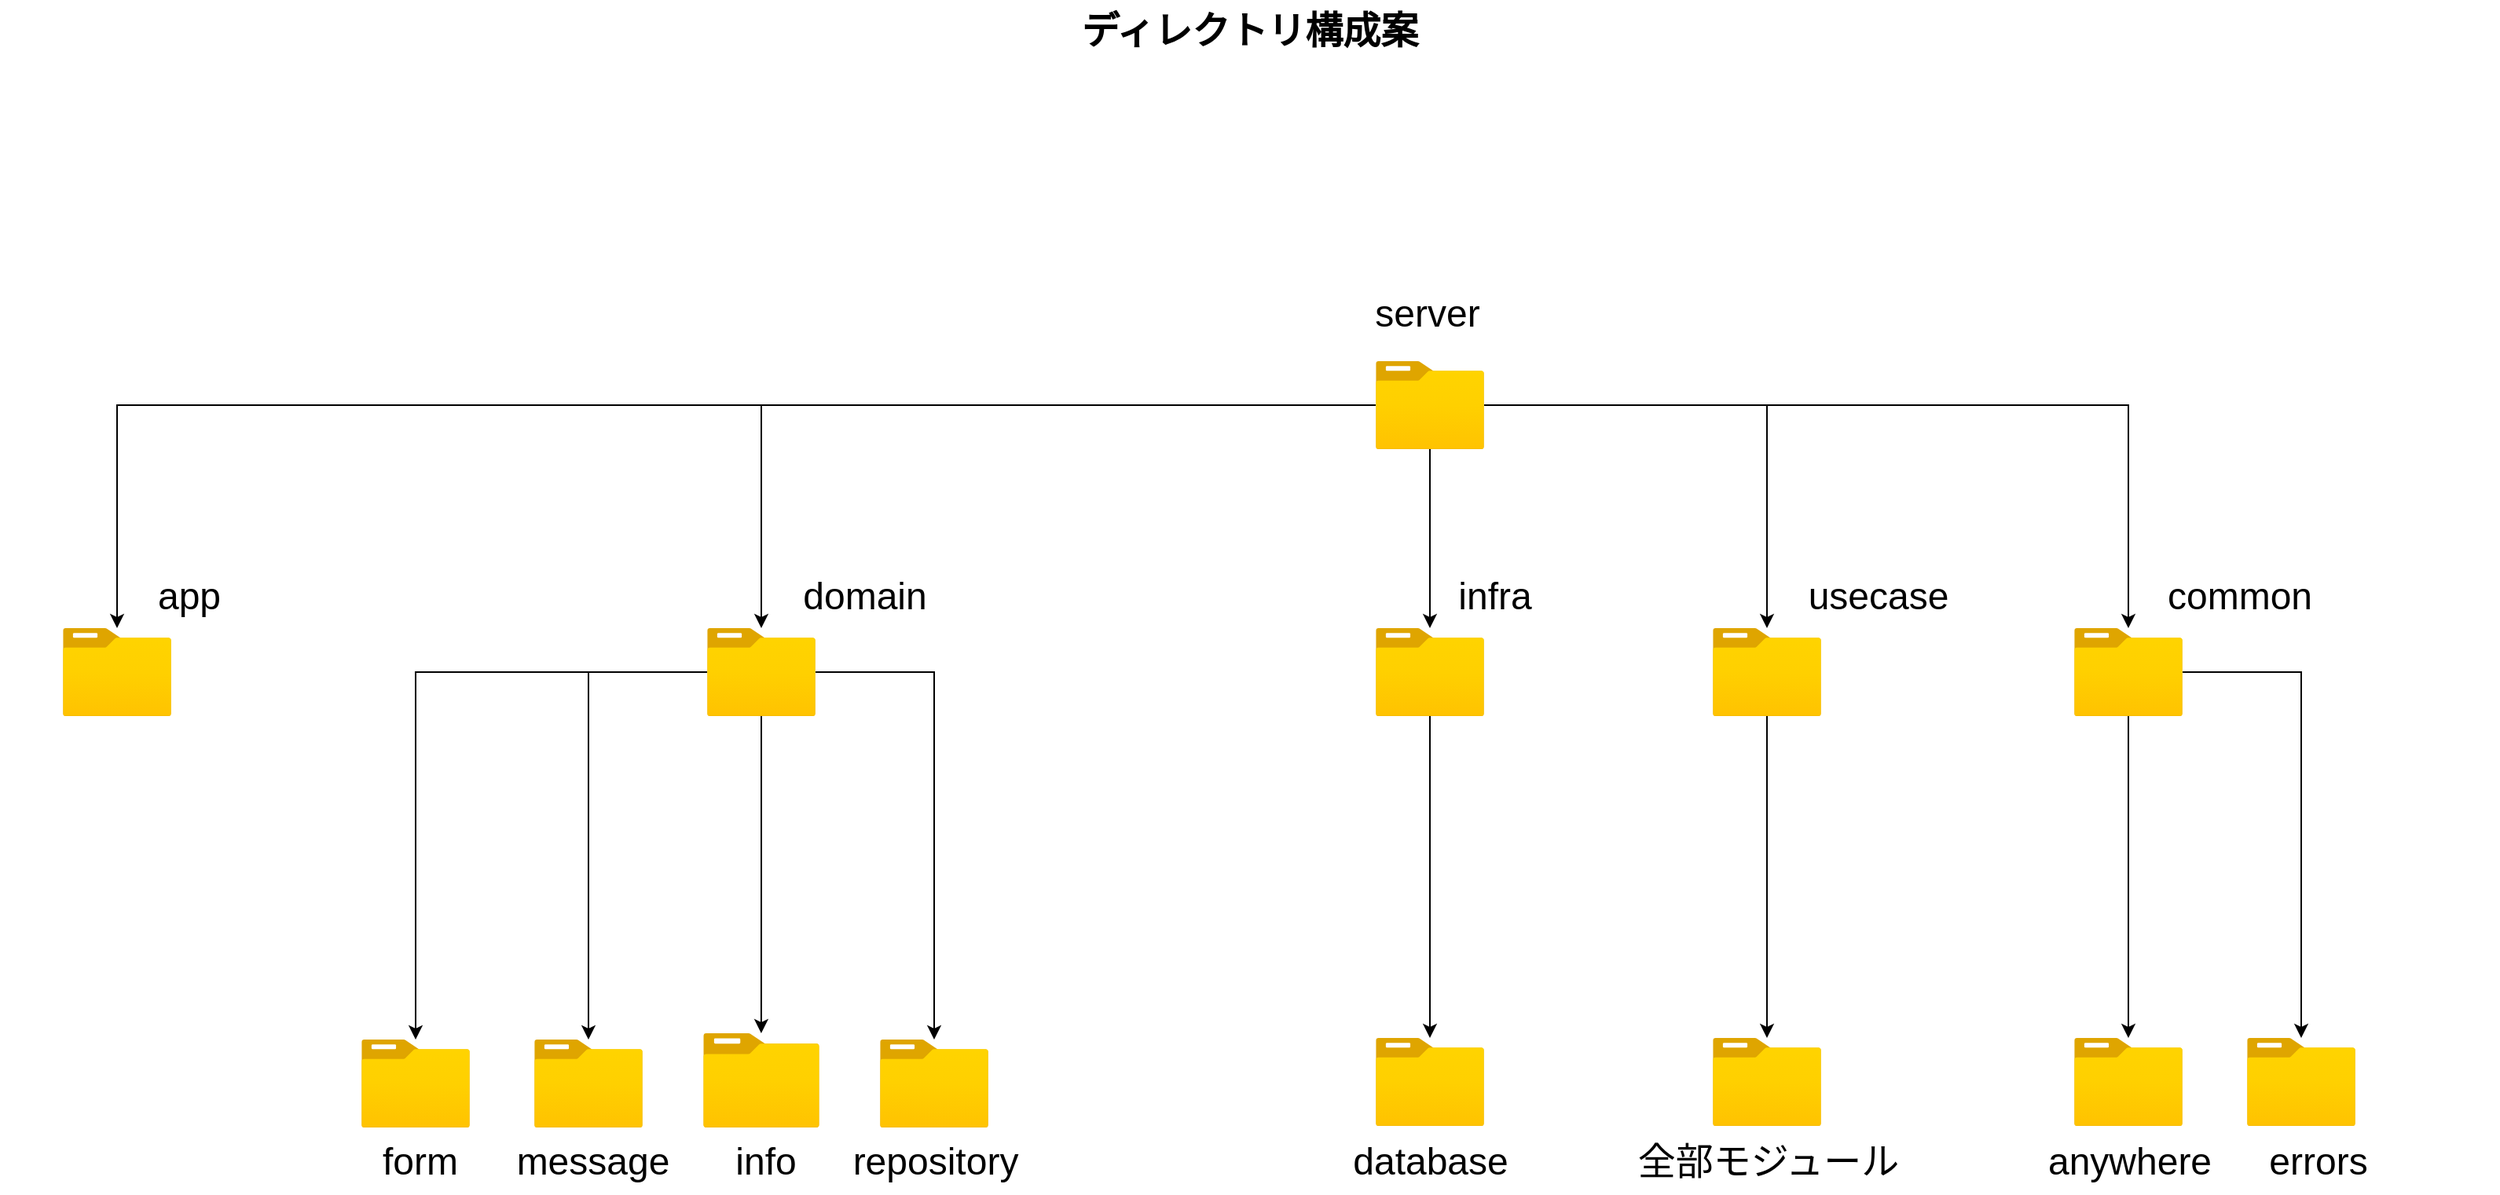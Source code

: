 <mxfile version="20.5.3" type="github">
  <diagram name="Page-1" id="74b105a0-9070-1c63-61bc-23e55f88626e">
    <mxGraphModel dx="2370" dy="1365" grid="1" gridSize="10" guides="1" tooltips="1" connect="1" arrows="1" fold="1" page="1" pageScale="1.5" pageWidth="1169" pageHeight="826" background="none" math="0" shadow="0">
      <root>
        <mxCell id="0" style=";html=1;" />
        <mxCell id="1" style=";html=1;" parent="0" />
        <mxCell id="10b056a9c633e61c-30" value="ディレクトリ構成案" style="text;strokeColor=none;fillColor=none;html=1;fontSize=24;fontStyle=1;verticalAlign=middle;align=center;" parent="1" vertex="1">
          <mxGeometry x="80" y="40" width="1590" height="40" as="geometry" />
        </mxCell>
        <mxCell id="Y8ofXW4XnCx3dUe6ZQK3-6" value="" style="edgeStyle=orthogonalEdgeStyle;rounded=0;orthogonalLoop=1;jettySize=auto;html=1;" edge="1" parent="1" source="Y8ofXW4XnCx3dUe6ZQK3-2" target="Y8ofXW4XnCx3dUe6ZQK3-5">
          <mxGeometry relative="1" as="geometry" />
        </mxCell>
        <mxCell id="Y8ofXW4XnCx3dUe6ZQK3-9" value="" style="edgeStyle=orthogonalEdgeStyle;rounded=0;orthogonalLoop=1;jettySize=auto;html=1;" edge="1" parent="1" source="Y8ofXW4XnCx3dUe6ZQK3-2" target="Y8ofXW4XnCx3dUe6ZQK3-8">
          <mxGeometry relative="1" as="geometry" />
        </mxCell>
        <mxCell id="Y8ofXW4XnCx3dUe6ZQK3-11" value="" style="edgeStyle=orthogonalEdgeStyle;rounded=0;orthogonalLoop=1;jettySize=auto;html=1;" edge="1" parent="1" source="Y8ofXW4XnCx3dUe6ZQK3-2" target="Y8ofXW4XnCx3dUe6ZQK3-10">
          <mxGeometry relative="1" as="geometry" />
        </mxCell>
        <mxCell id="Y8ofXW4XnCx3dUe6ZQK3-44" value="" style="edgeStyle=orthogonalEdgeStyle;rounded=0;orthogonalLoop=1;jettySize=auto;html=1;fontSize=24;" edge="1" parent="1" source="Y8ofXW4XnCx3dUe6ZQK3-2" target="Y8ofXW4XnCx3dUe6ZQK3-43">
          <mxGeometry relative="1" as="geometry" />
        </mxCell>
        <mxCell id="Y8ofXW4XnCx3dUe6ZQK3-47" value="" style="edgeStyle=orthogonalEdgeStyle;rounded=0;orthogonalLoop=1;jettySize=auto;html=1;fontSize=24;" edge="1" parent="1" source="Y8ofXW4XnCx3dUe6ZQK3-2" target="Y8ofXW4XnCx3dUe6ZQK3-46">
          <mxGeometry relative="1" as="geometry" />
        </mxCell>
        <mxCell id="Y8ofXW4XnCx3dUe6ZQK3-2" value="" style="aspect=fixed;html=1;points=[];align=center;image;fontSize=12;image=img/lib/azure2/general/Folder_Blank.svg;" vertex="1" parent="1">
          <mxGeometry x="955.5" y="270" width="69" height="56.0" as="geometry" />
        </mxCell>
        <mxCell id="Y8ofXW4XnCx3dUe6ZQK3-17" value="" style="edgeStyle=orthogonalEdgeStyle;rounded=0;orthogonalLoop=1;jettySize=auto;html=1;fontSize=24;" edge="1" parent="1" source="Y8ofXW4XnCx3dUe6ZQK3-5" target="Y8ofXW4XnCx3dUe6ZQK3-16">
          <mxGeometry relative="1" as="geometry" />
        </mxCell>
        <mxCell id="Y8ofXW4XnCx3dUe6ZQK3-19" value="" style="edgeStyle=orthogonalEdgeStyle;rounded=0;orthogonalLoop=1;jettySize=auto;html=1;fontSize=24;" edge="1" parent="1" source="Y8ofXW4XnCx3dUe6ZQK3-5" target="Y8ofXW4XnCx3dUe6ZQK3-18">
          <mxGeometry relative="1" as="geometry" />
        </mxCell>
        <mxCell id="Y8ofXW4XnCx3dUe6ZQK3-26" value="" style="edgeStyle=orthogonalEdgeStyle;rounded=0;orthogonalLoop=1;jettySize=auto;html=1;fontSize=24;" edge="1" parent="1" source="Y8ofXW4XnCx3dUe6ZQK3-5" target="Y8ofXW4XnCx3dUe6ZQK3-25">
          <mxGeometry relative="1" as="geometry" />
        </mxCell>
        <mxCell id="Y8ofXW4XnCx3dUe6ZQK3-28" value="" style="edgeStyle=orthogonalEdgeStyle;rounded=0;orthogonalLoop=1;jettySize=auto;html=1;fontSize=24;" edge="1" parent="1" source="Y8ofXW4XnCx3dUe6ZQK3-5" target="Y8ofXW4XnCx3dUe6ZQK3-27">
          <mxGeometry relative="1" as="geometry" />
        </mxCell>
        <mxCell id="Y8ofXW4XnCx3dUe6ZQK3-5" value="" style="aspect=fixed;html=1;points=[];align=center;image;fontSize=12;image=img/lib/azure2/general/Folder_Blank.svg;" vertex="1" parent="1">
          <mxGeometry x="530" y="440" width="69" height="56.0" as="geometry" />
        </mxCell>
        <mxCell id="Y8ofXW4XnCx3dUe6ZQK3-32" value="" style="edgeStyle=orthogonalEdgeStyle;rounded=0;orthogonalLoop=1;jettySize=auto;html=1;fontSize=24;" edge="1" parent="1" source="Y8ofXW4XnCx3dUe6ZQK3-8" target="Y8ofXW4XnCx3dUe6ZQK3-31">
          <mxGeometry relative="1" as="geometry" />
        </mxCell>
        <mxCell id="Y8ofXW4XnCx3dUe6ZQK3-8" value="" style="aspect=fixed;html=1;points=[];align=center;image;fontSize=12;image=img/lib/azure2/general/Folder_Blank.svg;" vertex="1" parent="1">
          <mxGeometry x="955.5" y="440" width="69" height="56.0" as="geometry" />
        </mxCell>
        <mxCell id="Y8ofXW4XnCx3dUe6ZQK3-38" value="" style="edgeStyle=orthogonalEdgeStyle;rounded=0;orthogonalLoop=1;jettySize=auto;html=1;fontSize=24;" edge="1" parent="1" source="Y8ofXW4XnCx3dUe6ZQK3-10" target="Y8ofXW4XnCx3dUe6ZQK3-37">
          <mxGeometry relative="1" as="geometry" />
        </mxCell>
        <mxCell id="Y8ofXW4XnCx3dUe6ZQK3-10" value="" style="aspect=fixed;html=1;points=[];align=center;image;fontSize=12;image=img/lib/azure2/general/Folder_Blank.svg;" vertex="1" parent="1">
          <mxGeometry x="1170" y="440" width="69" height="56.0" as="geometry" />
        </mxCell>
        <mxCell id="Y8ofXW4XnCx3dUe6ZQK3-12" value="&lt;font style=&quot;font-size: 24px;&quot;&gt;server&lt;/font&gt;" style="text;html=1;align=center;verticalAlign=middle;resizable=0;points=[];autosize=1;strokeColor=none;fillColor=none;" vertex="1" parent="1">
          <mxGeometry x="943" y="220" width="90" height="40" as="geometry" />
        </mxCell>
        <mxCell id="Y8ofXW4XnCx3dUe6ZQK3-13" value="&lt;font style=&quot;font-size: 24px;&quot;&gt;domain&lt;/font&gt;" style="text;html=1;align=center;verticalAlign=middle;resizable=0;points=[];autosize=1;strokeColor=none;fillColor=none;" vertex="1" parent="1">
          <mxGeometry x="580" y="400" width="100" height="40" as="geometry" />
        </mxCell>
        <mxCell id="Y8ofXW4XnCx3dUe6ZQK3-14" value="&lt;font style=&quot;font-size: 24px;&quot;&gt;infra&lt;/font&gt;" style="text;html=1;align=center;verticalAlign=middle;resizable=0;points=[];autosize=1;strokeColor=none;fillColor=none;" vertex="1" parent="1">
          <mxGeometry x="995.5" y="400" width="70" height="40" as="geometry" />
        </mxCell>
        <mxCell id="Y8ofXW4XnCx3dUe6ZQK3-15" value="&lt;font style=&quot;font-size: 24px;&quot;&gt;usecase&lt;/font&gt;" style="text;html=1;align=center;verticalAlign=middle;resizable=0;points=[];autosize=1;strokeColor=none;fillColor=none;" vertex="1" parent="1">
          <mxGeometry x="1220" y="400" width="110" height="40" as="geometry" />
        </mxCell>
        <mxCell id="Y8ofXW4XnCx3dUe6ZQK3-16" value="" style="aspect=fixed;html=1;points=[];align=center;image;fontSize=12;image=img/lib/azure2/general/Folder_Blank.svg;" vertex="1" parent="1">
          <mxGeometry x="527.53" y="698" width="73.93" height="60" as="geometry" />
        </mxCell>
        <mxCell id="Y8ofXW4XnCx3dUe6ZQK3-18" value="" style="aspect=fixed;html=1;points=[];align=center;image;fontSize=12;image=img/lib/azure2/general/Folder_Blank.svg;" vertex="1" parent="1">
          <mxGeometry x="640" y="702" width="69" height="56.0" as="geometry" />
        </mxCell>
        <mxCell id="Y8ofXW4XnCx3dUe6ZQK3-22" value="&lt;font style=&quot;font-size: 24px;&quot;&gt;form&lt;/font&gt;" style="text;html=1;align=center;verticalAlign=middle;resizable=0;points=[];autosize=1;strokeColor=none;fillColor=none;" vertex="1" parent="1">
          <mxGeometry x="312" y="760" width="70" height="40" as="geometry" />
        </mxCell>
        <mxCell id="Y8ofXW4XnCx3dUe6ZQK3-23" value="&lt;div&gt;&lt;font style=&quot;font-size: 24px;&quot;&gt;message&lt;/font&gt;&lt;/div&gt;" style="text;html=1;align=center;verticalAlign=middle;resizable=0;points=[];autosize=1;strokeColor=none;fillColor=none;" vertex="1" parent="1">
          <mxGeometry x="396.51" y="760" width="120" height="40" as="geometry" />
        </mxCell>
        <mxCell id="Y8ofXW4XnCx3dUe6ZQK3-24" value="&lt;font style=&quot;font-size: 24px;&quot;&gt;info&lt;/font&gt;" style="text;html=1;align=center;verticalAlign=middle;resizable=0;points=[];autosize=1;strokeColor=none;fillColor=none;" vertex="1" parent="1">
          <mxGeometry x="537.01" y="760" width="60" height="40" as="geometry" />
        </mxCell>
        <mxCell id="Y8ofXW4XnCx3dUe6ZQK3-25" value="" style="aspect=fixed;html=1;points=[];align=center;image;fontSize=12;image=img/lib/azure2/general/Folder_Blank.svg;" vertex="1" parent="1">
          <mxGeometry x="420" y="702" width="69" height="56.0" as="geometry" />
        </mxCell>
        <mxCell id="Y8ofXW4XnCx3dUe6ZQK3-27" value="" style="aspect=fixed;html=1;points=[];align=center;image;fontSize=12;image=img/lib/azure2/general/Folder_Blank.svg;" vertex="1" parent="1">
          <mxGeometry x="310" y="702" width="69" height="56.0" as="geometry" />
        </mxCell>
        <mxCell id="Y8ofXW4XnCx3dUe6ZQK3-29" value="&lt;font style=&quot;font-size: 24px;&quot;&gt;repository&lt;/font&gt;" style="text;html=1;align=center;verticalAlign=middle;resizable=0;points=[];autosize=1;strokeColor=none;fillColor=none;" vertex="1" parent="1">
          <mxGeometry x="609.5" y="760" width="130" height="40" as="geometry" />
        </mxCell>
        <mxCell id="Y8ofXW4XnCx3dUe6ZQK3-31" value="" style="aspect=fixed;html=1;points=[];align=center;image;fontSize=12;image=img/lib/azure2/general/Folder_Blank.svg;" vertex="1" parent="1">
          <mxGeometry x="955.5" y="701" width="69" height="56.0" as="geometry" />
        </mxCell>
        <mxCell id="Y8ofXW4XnCx3dUe6ZQK3-35" value="&lt;font style=&quot;font-size: 24px;&quot;&gt;database&lt;/font&gt;" style="text;html=1;align=center;verticalAlign=middle;resizable=0;points=[];autosize=1;strokeColor=none;fillColor=none;" vertex="1" parent="1">
          <mxGeometry x="930" y="760" width="120" height="40" as="geometry" />
        </mxCell>
        <mxCell id="Y8ofXW4XnCx3dUe6ZQK3-37" value="" style="aspect=fixed;html=1;points=[];align=center;image;fontSize=12;image=img/lib/azure2/general/Folder_Blank.svg;" vertex="1" parent="1">
          <mxGeometry x="1170" y="701" width="69" height="56.0" as="geometry" />
        </mxCell>
        <mxCell id="Y8ofXW4XnCx3dUe6ZQK3-41" value="&lt;font style=&quot;font-size: 24px;&quot;&gt;全部モジュール&lt;/font&gt;" style="text;html=1;align=center;verticalAlign=middle;resizable=0;points=[];autosize=1;strokeColor=none;fillColor=none;" vertex="1" parent="1">
          <mxGeometry x="1110" y="760" width="190" height="40" as="geometry" />
        </mxCell>
        <mxCell id="Y8ofXW4XnCx3dUe6ZQK3-43" value="" style="aspect=fixed;html=1;points=[];align=center;image;fontSize=12;image=img/lib/azure2/general/Folder_Blank.svg;" vertex="1" parent="1">
          <mxGeometry x="120" y="440" width="69" height="56.0" as="geometry" />
        </mxCell>
        <mxCell id="Y8ofXW4XnCx3dUe6ZQK3-45" value="&lt;font style=&quot;font-size: 24px;&quot;&gt;app&lt;/font&gt;" style="text;html=1;align=center;verticalAlign=middle;resizable=0;points=[];autosize=1;strokeColor=none;fillColor=none;" vertex="1" parent="1">
          <mxGeometry x="170" y="400" width="60" height="40" as="geometry" />
        </mxCell>
        <mxCell id="Y8ofXW4XnCx3dUe6ZQK3-50" value="" style="edgeStyle=orthogonalEdgeStyle;rounded=0;orthogonalLoop=1;jettySize=auto;html=1;fontSize=24;" edge="1" parent="1" source="Y8ofXW4XnCx3dUe6ZQK3-46" target="Y8ofXW4XnCx3dUe6ZQK3-49">
          <mxGeometry relative="1" as="geometry" />
        </mxCell>
        <mxCell id="Y8ofXW4XnCx3dUe6ZQK3-52" value="" style="edgeStyle=orthogonalEdgeStyle;rounded=0;orthogonalLoop=1;jettySize=auto;html=1;fontSize=24;" edge="1" parent="1" source="Y8ofXW4XnCx3dUe6ZQK3-46" target="Y8ofXW4XnCx3dUe6ZQK3-51">
          <mxGeometry relative="1" as="geometry" />
        </mxCell>
        <mxCell id="Y8ofXW4XnCx3dUe6ZQK3-46" value="" style="aspect=fixed;html=1;points=[];align=center;image;fontSize=12;image=img/lib/azure2/general/Folder_Blank.svg;" vertex="1" parent="1">
          <mxGeometry x="1400" y="440" width="69" height="56.0" as="geometry" />
        </mxCell>
        <mxCell id="Y8ofXW4XnCx3dUe6ZQK3-48" value="&lt;font style=&quot;font-size: 24px;&quot;&gt;common&lt;/font&gt;" style="text;html=1;align=center;verticalAlign=middle;resizable=0;points=[];autosize=1;strokeColor=none;fillColor=none;" vertex="1" parent="1">
          <mxGeometry x="1445" y="400" width="120" height="40" as="geometry" />
        </mxCell>
        <mxCell id="Y8ofXW4XnCx3dUe6ZQK3-49" value="" style="aspect=fixed;html=1;points=[];align=center;image;fontSize=12;image=img/lib/azure2/general/Folder_Blank.svg;" vertex="1" parent="1">
          <mxGeometry x="1400" y="701" width="69" height="56.0" as="geometry" />
        </mxCell>
        <mxCell id="Y8ofXW4XnCx3dUe6ZQK3-51" value="" style="aspect=fixed;html=1;points=[];align=center;image;fontSize=12;image=img/lib/azure2/general/Folder_Blank.svg;" vertex="1" parent="1">
          <mxGeometry x="1510" y="701" width="69" height="56.0" as="geometry" />
        </mxCell>
        <mxCell id="Y8ofXW4XnCx3dUe6ZQK3-53" value="&lt;font style=&quot;font-size: 24px;&quot;&gt;anywhere&lt;/font&gt;" style="text;html=1;align=center;verticalAlign=middle;resizable=0;points=[];autosize=1;strokeColor=none;fillColor=none;" vertex="1" parent="1">
          <mxGeometry x="1369.5" y="760" width="130" height="40" as="geometry" />
        </mxCell>
        <mxCell id="Y8ofXW4XnCx3dUe6ZQK3-55" value="&lt;font style=&quot;font-size: 24px;&quot;&gt;errors&lt;/font&gt;" style="text;html=1;align=center;verticalAlign=middle;resizable=0;points=[];autosize=1;strokeColor=none;fillColor=none;" vertex="1" parent="1">
          <mxGeometry x="1510" y="760" width="90" height="40" as="geometry" />
        </mxCell>
      </root>
    </mxGraphModel>
  </diagram>
</mxfile>
